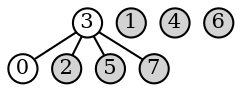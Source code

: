 // input 0-3
graph {
    graph [nodesep=0.1,ranksep=0.1,fontsize=12]

    node [shape=circle,fixedsize=true,width=0.2,fontsize=10,style=filled,fillcolor=lightgray]
    0 1 2 3 4 5 6 7
    
    3 -- 2
    
    // 输入 0-3
    0, 3 [fillcolor=white]
    3 -- 0
    3 -- 5
    3 -- 7
}